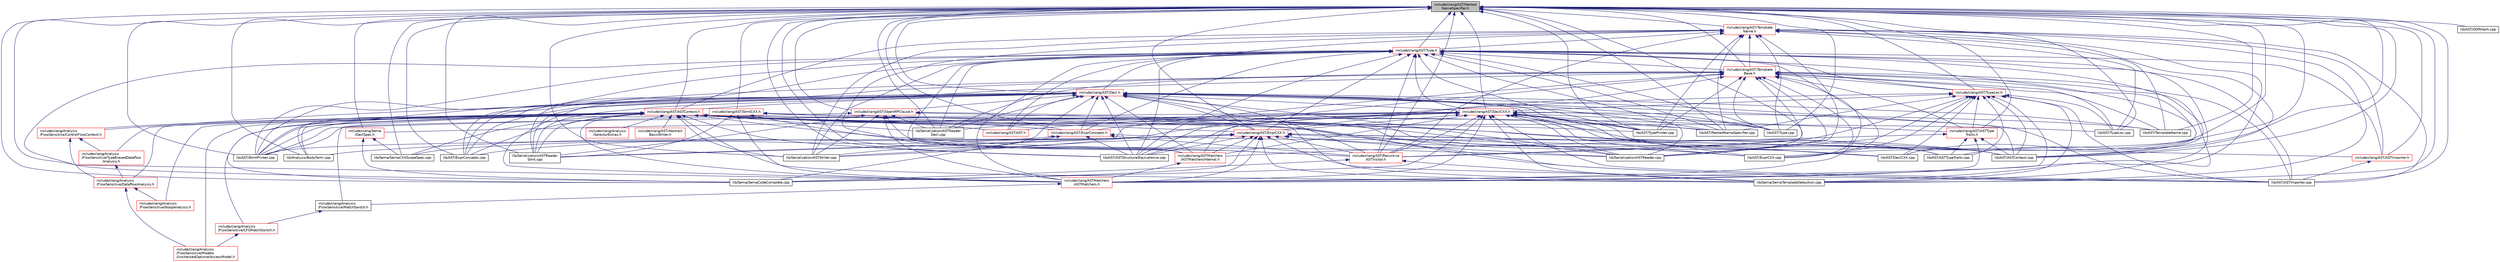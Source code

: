 digraph "include/clang/AST/NestedNameSpecifier.h"
{
 // LATEX_PDF_SIZE
  bgcolor="transparent";
  edge [fontname="Helvetica",fontsize="10",labelfontname="Helvetica",labelfontsize="10"];
  node [fontname="Helvetica",fontsize="10",shape=record];
  Node1 [label="include/clang/AST/Nested\lNameSpecifier.h",height=0.2,width=0.4,color="black", fillcolor="grey75", style="filled", fontcolor="black",tooltip=" "];
  Node1 -> Node2 [dir="back",color="midnightblue",fontsize="10",style="solid",fontname="Helvetica"];
  Node2 [label="include/clang/AST/ASTContext.h",height=0.2,width=0.4,color="red",URL="$ASTContext_8h.html",tooltip=" "];
  Node2 -> Node3 [dir="back",color="midnightblue",fontsize="10",style="solid",fontname="Helvetica"];
  Node3 [label="include/clang/Analysis\l/FlowSensitive/CFGMatchSwitch.h",height=0.2,width=0.4,color="red",URL="$CFGMatchSwitch_8h.html",tooltip=" "];
  Node3 -> Node4 [dir="back",color="midnightblue",fontsize="10",style="solid",fontname="Helvetica"];
  Node4 [label="include/clang/Analysis\l/FlowSensitive/Models\l/UncheckedOptionalAccessModel.h",height=0.2,width=0.4,color="red",URL="$UncheckedOptionalAccessModel_8h.html",tooltip=" "];
  Node2 -> Node6 [dir="back",color="midnightblue",fontsize="10",style="solid",fontname="Helvetica"];
  Node6 [label="include/clang/Analysis\l/FlowSensitive/ControlFlowContext.h",height=0.2,width=0.4,color="red",URL="$ControlFlowContext_8h.html",tooltip=" "];
  Node6 -> Node7 [dir="back",color="midnightblue",fontsize="10",style="solid",fontname="Helvetica"];
  Node7 [label="include/clang/Analysis\l/FlowSensitive/DataflowAnalysis.h",height=0.2,width=0.4,color="red",URL="$DataflowAnalysis_8h.html",tooltip=" "];
  Node7 -> Node4 [dir="back",color="midnightblue",fontsize="10",style="solid",fontname="Helvetica"];
  Node7 -> Node11 [dir="back",color="midnightblue",fontsize="10",style="solid",fontname="Helvetica"];
  Node11 [label="include/clang/Analysis\l/FlowSensitive/NoopAnalysis.h",height=0.2,width=0.4,color="red",URL="$NoopAnalysis_8h.html",tooltip=" "];
  Node6 -> Node18 [dir="back",color="midnightblue",fontsize="10",style="solid",fontname="Helvetica"];
  Node18 [label="include/clang/Analysis\l/FlowSensitive/TypeErasedDataflow\lAnalysis.h",height=0.2,width=0.4,color="red",URL="$TypeErasedDataflowAnalysis_8h.html",tooltip=" "];
  Node18 -> Node7 [dir="back",color="midnightblue",fontsize="10",style="solid",fontname="Helvetica"];
  Node2 -> Node7 [dir="back",color="midnightblue",fontsize="10",style="solid",fontname="Helvetica"];
  Node2 -> Node15 [dir="back",color="midnightblue",fontsize="10",style="solid",fontname="Helvetica"];
  Node15 [label="include/clang/Analysis\l/FlowSensitive/MatchSwitch.h",height=0.2,width=0.4,color="black",URL="$MatchSwitch_8h.html",tooltip=" "];
  Node15 -> Node3 [dir="back",color="midnightblue",fontsize="10",style="solid",fontname="Helvetica"];
  Node2 -> Node4 [dir="back",color="midnightblue",fontsize="10",style="solid",fontname="Helvetica"];
  Node2 -> Node11 [dir="back",color="midnightblue",fontsize="10",style="solid",fontname="Helvetica"];
  Node2 -> Node18 [dir="back",color="midnightblue",fontsize="10",style="solid",fontname="Helvetica"];
  Node2 -> Node22 [dir="back",color="midnightblue",fontsize="10",style="solid",fontname="Helvetica"];
  Node22 [label="include/clang/Analysis\l/SelectorExtras.h",height=0.2,width=0.4,color="red",URL="$SelectorExtras_8h.html",tooltip=" "];
  Node2 -> Node33 [dir="back",color="midnightblue",fontsize="10",style="solid",fontname="Helvetica"];
  Node33 [label="include/clang/AST/Abstract\lBasicWriter.h",height=0.2,width=0.4,color="red",URL="$AbstractBasicWriter_8h.html",tooltip=" "];
  Node2 -> Node39 [dir="back",color="midnightblue",fontsize="10",style="solid",fontname="Helvetica"];
  Node39 [label="include/clang/AST/AST.h",height=0.2,width=0.4,color="red",URL="$AST_8h.html",tooltip=" "];
  Node2 -> Node305 [dir="back",color="midnightblue",fontsize="10",style="solid",fontname="Helvetica"];
  Node305 [label="include/clang/AST/ExprConcepts.h",height=0.2,width=0.4,color="red",URL="$ExprConcepts_8h.html",tooltip=" "];
  Node305 -> Node182 [dir="back",color="midnightblue",fontsize="10",style="solid",fontname="Helvetica"];
  Node182 [label="include/clang/AST/Recursive\lASTVisitor.h",height=0.2,width=0.4,color="red",URL="$RecursiveASTVisitor_8h.html",tooltip=" "];
  Node182 -> Node217 [dir="back",color="midnightblue",fontsize="10",style="solid",fontname="Helvetica"];
  Node217 [label="lib/Sema/SemaCodeComplete.cpp",height=0.2,width=0.4,color="black",URL="$SemaCodeComplete_8cpp.html",tooltip=" "];
  Node182 -> Node86 [dir="back",color="midnightblue",fontsize="10",style="solid",fontname="Helvetica"];
  Node86 [label="lib/Sema/SemaTemplateDeduction.cpp",height=0.2,width=0.4,color="black",URL="$SemaTemplateDeduction_8cpp.html",tooltip=" "];
  Node305 -> Node65 [dir="back",color="midnightblue",fontsize="10",style="solid",fontname="Helvetica"];
  Node65 [label="lib/AST/ASTContext.cpp",height=0.2,width=0.4,color="black",URL="$ASTContext_8cpp.html",tooltip=" "];
  Node305 -> Node234 [dir="back",color="midnightblue",fontsize="10",style="solid",fontname="Helvetica"];
  Node234 [label="lib/AST/ASTStructuralEquivalence.cpp",height=0.2,width=0.4,color="black",URL="$ASTStructuralEquivalence_8cpp.html",tooltip=" "];
  Node305 -> Node401 [dir="back",color="midnightblue",fontsize="10",style="solid",fontname="Helvetica"];
  Node401 [label="lib/AST/ExprConcepts.cpp",height=0.2,width=0.4,color="black",URL="$ExprConcepts_8cpp.html",tooltip=" "];
  Node305 -> Node217 [dir="back",color="midnightblue",fontsize="10",style="solid",fontname="Helvetica"];
  Node2 -> Node256 [dir="back",color="midnightblue",fontsize="10",style="solid",fontname="Helvetica"];
  Node256 [label="include/clang/ASTMatchers\l/ASTMatchers.h",height=0.2,width=0.4,color="red",URL="$ASTMatchers_8h.html",tooltip=" "];
  Node256 -> Node15 [dir="back",color="midnightblue",fontsize="10",style="solid",fontname="Helvetica"];
  Node2 -> Node626 [dir="back",color="midnightblue",fontsize="10",style="solid",fontname="Helvetica"];
  Node626 [label="lib/Analysis/BodyFarm.cpp",height=0.2,width=0.4,color="black",URL="$BodyFarm_8cpp.html",tooltip=" "];
  Node2 -> Node65 [dir="back",color="midnightblue",fontsize="10",style="solid",fontname="Helvetica"];
  Node2 -> Node90 [dir="back",color="midnightblue",fontsize="10",style="solid",fontname="Helvetica"];
  Node90 [label="lib/AST/ASTImporter.cpp",height=0.2,width=0.4,color="black",URL="$ASTImporter_8cpp.html",tooltip=" "];
  Node2 -> Node234 [dir="back",color="midnightblue",fontsize="10",style="solid",fontname="Helvetica"];
  Node2 -> Node708 [dir="back",color="midnightblue",fontsize="10",style="solid",fontname="Helvetica"];
  Node708 [label="lib/AST/ASTTypeTraits.cpp",height=0.2,width=0.4,color="black",URL="$ASTTypeTraits_8cpp.html",tooltip=" "];
  Node2 -> Node250 [dir="back",color="midnightblue",fontsize="10",style="solid",fontname="Helvetica"];
  Node250 [label="lib/AST/DeclCXX.cpp",height=0.2,width=0.4,color="black",URL="$DeclCXX_8cpp.html",tooltip=" "];
  Node2 -> Node401 [dir="back",color="midnightblue",fontsize="10",style="solid",fontname="Helvetica"];
  Node2 -> Node629 [dir="back",color="midnightblue",fontsize="10",style="solid",fontname="Helvetica"];
  Node629 [label="lib/AST/ExprCXX.cpp",height=0.2,width=0.4,color="black",URL="$ExprCXX_8cpp.html",tooltip=" "];
  Node2 -> Node645 [dir="back",color="midnightblue",fontsize="10",style="solid",fontname="Helvetica"];
  Node645 [label="lib/AST/NestedNameSpecifier.cpp",height=0.2,width=0.4,color="black",URL="$NestedNameSpecifier_8cpp.html",tooltip=" "];
  Node2 -> Node238 [dir="back",color="midnightblue",fontsize="10",style="solid",fontname="Helvetica"];
  Node238 [label="lib/AST/StmtPrinter.cpp",height=0.2,width=0.4,color="black",URL="$StmtPrinter_8cpp.html",tooltip=" "];
  Node2 -> Node647 [dir="back",color="midnightblue",fontsize="10",style="solid",fontname="Helvetica"];
  Node647 [label="lib/AST/Type.cpp",height=0.2,width=0.4,color="black",URL="$Type_8cpp.html",tooltip=" "];
  Node2 -> Node648 [dir="back",color="midnightblue",fontsize="10",style="solid",fontname="Helvetica"];
  Node648 [label="lib/AST/TypeLoc.cpp",height=0.2,width=0.4,color="black",URL="$TypeLoc_8cpp.html",tooltip=" "];
  Node2 -> Node75 [dir="back",color="midnightblue",fontsize="10",style="solid",fontname="Helvetica"];
  Node75 [label="lib/AST/TypePrinter.cpp",height=0.2,width=0.4,color="black",URL="$TypePrinter_8cpp.html",tooltip=" "];
  Node2 -> Node79 [dir="back",color="midnightblue",fontsize="10",style="solid",fontname="Helvetica"];
  Node79 [label="lib/Sema/SemaCXXScopeSpec.cpp",height=0.2,width=0.4,color="black",URL="$SemaCXXScopeSpec_8cpp.html",tooltip=" "];
  Node2 -> Node86 [dir="back",color="midnightblue",fontsize="10",style="solid",fontname="Helvetica"];
  Node2 -> Node243 [dir="back",color="midnightblue",fontsize="10",style="solid",fontname="Helvetica"];
  Node243 [label="lib/Serialization/ASTReader.cpp",height=0.2,width=0.4,color="black",URL="$ASTReader_8cpp.html",tooltip=" "];
  Node2 -> Node95 [dir="back",color="midnightblue",fontsize="10",style="solid",fontname="Helvetica"];
  Node95 [label="lib/Serialization/ASTReader\lDecl.cpp",height=0.2,width=0.4,color="black",URL="$ASTReaderDecl_8cpp.html",tooltip=" "];
  Node2 -> Node245 [dir="back",color="midnightblue",fontsize="10",style="solid",fontname="Helvetica"];
  Node245 [label="lib/Serialization/ASTReader\lStmt.cpp",height=0.2,width=0.4,color="black",URL="$ASTReaderStmt_8cpp.html",tooltip=" "];
  Node2 -> Node35 [dir="back",color="midnightblue",fontsize="10",style="solid",fontname="Helvetica"];
  Node35 [label="lib/Serialization/ASTWriter.cpp",height=0.2,width=0.4,color="black",URL="$ASTWriter_8cpp.html",tooltip=" "];
  Node1 -> Node620 [dir="back",color="midnightblue",fontsize="10",style="solid",fontname="Helvetica"];
  Node620 [label="include/clang/AST/ASTImporter.h",height=0.2,width=0.4,color="red",URL="$ASTImporter_8h.html",tooltip=" "];
  Node620 -> Node90 [dir="back",color="midnightblue",fontsize="10",style="solid",fontname="Helvetica"];
  Node1 -> Node739 [dir="back",color="midnightblue",fontsize="10",style="solid",fontname="Helvetica"];
  Node739 [label="include/clang/AST/ASTType\lTraits.h",height=0.2,width=0.4,color="red",URL="$ASTTypeTraits_8h.html",tooltip=" "];
  Node739 -> Node256 [dir="back",color="midnightblue",fontsize="10",style="solid",fontname="Helvetica"];
  Node739 -> Node299 [dir="back",color="midnightblue",fontsize="10",style="solid",fontname="Helvetica"];
  Node299 [label="include/clang/ASTMatchers\l/ASTMatchersInternal.h",height=0.2,width=0.4,color="red",URL="$ASTMatchersInternal_8h.html",tooltip=" "];
  Node299 -> Node256 [dir="back",color="midnightblue",fontsize="10",style="solid",fontname="Helvetica"];
  Node739 -> Node65 [dir="back",color="midnightblue",fontsize="10",style="solid",fontname="Helvetica"];
  Node739 -> Node708 [dir="back",color="midnightblue",fontsize="10",style="solid",fontname="Helvetica"];
  Node1 -> Node752 [dir="back",color="midnightblue",fontsize="10",style="solid",fontname="Helvetica"];
  Node752 [label="include/clang/AST/Decl.h",height=0.2,width=0.4,color="red",URL="$Decl_8h.html",tooltip=" "];
  Node752 -> Node6 [dir="back",color="midnightblue",fontsize="10",style="solid",fontname="Helvetica"];
  Node752 -> Node39 [dir="back",color="midnightblue",fontsize="10",style="solid",fontname="Helvetica"];
  Node752 -> Node2 [dir="back",color="midnightblue",fontsize="10",style="solid",fontname="Helvetica"];
  Node752 -> Node774 [dir="back",color="midnightblue",fontsize="10",style="solid",fontname="Helvetica"];
  Node774 [label="include/clang/AST/DeclCXX.h",height=0.2,width=0.4,color="red",URL="$DeclCXX_8h.html",tooltip=" "];
  Node774 -> Node39 [dir="back",color="midnightblue",fontsize="10",style="solid",fontname="Helvetica"];
  Node774 -> Node739 [dir="back",color="midnightblue",fontsize="10",style="solid",fontname="Helvetica"];
  Node774 -> Node403 [dir="back",color="midnightblue",fontsize="10",style="solid",fontname="Helvetica"];
  Node403 [label="include/clang/AST/ExprCXX.h",height=0.2,width=0.4,color="red",URL="$ExprCXX_8h.html",tooltip=" "];
  Node403 -> Node620 [dir="back",color="midnightblue",fontsize="10",style="solid",fontname="Helvetica"];
  Node403 -> Node182 [dir="back",color="midnightblue",fontsize="10",style="solid",fontname="Helvetica"];
  Node403 -> Node256 [dir="back",color="midnightblue",fontsize="10",style="solid",fontname="Helvetica"];
  Node403 -> Node299 [dir="back",color="midnightblue",fontsize="10",style="solid",fontname="Helvetica"];
  Node403 -> Node626 [dir="back",color="midnightblue",fontsize="10",style="solid",fontname="Helvetica"];
  Node403 -> Node65 [dir="back",color="midnightblue",fontsize="10",style="solid",fontname="Helvetica"];
  Node403 -> Node90 [dir="back",color="midnightblue",fontsize="10",style="solid",fontname="Helvetica"];
  Node403 -> Node234 [dir="back",color="midnightblue",fontsize="10",style="solid",fontname="Helvetica"];
  Node403 -> Node250 [dir="back",color="midnightblue",fontsize="10",style="solid",fontname="Helvetica"];
  Node403 -> Node629 [dir="back",color="midnightblue",fontsize="10",style="solid",fontname="Helvetica"];
  Node403 -> Node238 [dir="back",color="midnightblue",fontsize="10",style="solid",fontname="Helvetica"];
  Node403 -> Node217 [dir="back",color="midnightblue",fontsize="10",style="solid",fontname="Helvetica"];
  Node403 -> Node79 [dir="back",color="midnightblue",fontsize="10",style="solid",fontname="Helvetica"];
  Node403 -> Node86 [dir="back",color="midnightblue",fontsize="10",style="solid",fontname="Helvetica"];
  Node403 -> Node243 [dir="back",color="midnightblue",fontsize="10",style="solid",fontname="Helvetica"];
  Node403 -> Node245 [dir="back",color="midnightblue",fontsize="10",style="solid",fontname="Helvetica"];
  Node403 -> Node35 [dir="back",color="midnightblue",fontsize="10",style="solid",fontname="Helvetica"];
  Node774 -> Node182 [dir="back",color="midnightblue",fontsize="10",style="solid",fontname="Helvetica"];
  Node774 -> Node256 [dir="back",color="midnightblue",fontsize="10",style="solid",fontname="Helvetica"];
  Node774 -> Node299 [dir="back",color="midnightblue",fontsize="10",style="solid",fontname="Helvetica"];
  Node774 -> Node779 [dir="back",color="midnightblue",fontsize="10",style="solid",fontname="Helvetica"];
  Node779 [label="include/clang/Sema\l/DeclSpec.h",height=0.2,width=0.4,color="red",URL="$DeclSpec_8h.html",tooltip=" "];
  Node779 -> Node217 [dir="back",color="midnightblue",fontsize="10",style="solid",fontname="Helvetica"];
  Node779 -> Node79 [dir="back",color="midnightblue",fontsize="10",style="solid",fontname="Helvetica"];
  Node774 -> Node65 [dir="back",color="midnightblue",fontsize="10",style="solid",fontname="Helvetica"];
  Node774 -> Node90 [dir="back",color="midnightblue",fontsize="10",style="solid",fontname="Helvetica"];
  Node774 -> Node234 [dir="back",color="midnightblue",fontsize="10",style="solid",fontname="Helvetica"];
  Node774 -> Node708 [dir="back",color="midnightblue",fontsize="10",style="solid",fontname="Helvetica"];
  Node774 -> Node250 [dir="back",color="midnightblue",fontsize="10",style="solid",fontname="Helvetica"];
  Node774 -> Node629 [dir="back",color="midnightblue",fontsize="10",style="solid",fontname="Helvetica"];
  Node774 -> Node645 [dir="back",color="midnightblue",fontsize="10",style="solid",fontname="Helvetica"];
  Node774 -> Node238 [dir="back",color="midnightblue",fontsize="10",style="solid",fontname="Helvetica"];
  Node774 -> Node646 [dir="back",color="midnightblue",fontsize="10",style="solid",fontname="Helvetica"];
  Node646 [label="lib/AST/TemplateName.cpp",height=0.2,width=0.4,color="black",URL="$TemplateName_8cpp.html",tooltip=" "];
  Node774 -> Node647 [dir="back",color="midnightblue",fontsize="10",style="solid",fontname="Helvetica"];
  Node774 -> Node75 [dir="back",color="midnightblue",fontsize="10",style="solid",fontname="Helvetica"];
  Node774 -> Node217 [dir="back",color="midnightblue",fontsize="10",style="solid",fontname="Helvetica"];
  Node774 -> Node86 [dir="back",color="midnightblue",fontsize="10",style="solid",fontname="Helvetica"];
  Node774 -> Node243 [dir="back",color="midnightblue",fontsize="10",style="solid",fontname="Helvetica"];
  Node774 -> Node95 [dir="back",color="midnightblue",fontsize="10",style="solid",fontname="Helvetica"];
  Node774 -> Node245 [dir="back",color="midnightblue",fontsize="10",style="solid",fontname="Helvetica"];
  Node774 -> Node35 [dir="back",color="midnightblue",fontsize="10",style="solid",fontname="Helvetica"];
  Node752 -> Node305 [dir="back",color="midnightblue",fontsize="10",style="solid",fontname="Helvetica"];
  Node752 -> Node403 [dir="back",color="midnightblue",fontsize="10",style="solid",fontname="Helvetica"];
  Node752 -> Node820 [dir="back",color="midnightblue",fontsize="10",style="solid",fontname="Helvetica"];
  Node820 [label="include/clang/AST/OpenMPClause.h",height=0.2,width=0.4,color="red",URL="$OpenMPClause_8h.html",tooltip=" "];
  Node820 -> Node182 [dir="back",color="midnightblue",fontsize="10",style="solid",fontname="Helvetica"];
  Node820 -> Node256 [dir="back",color="midnightblue",fontsize="10",style="solid",fontname="Helvetica"];
  Node820 -> Node708 [dir="back",color="midnightblue",fontsize="10",style="solid",fontname="Helvetica"];
  Node820 -> Node238 [dir="back",color="midnightblue",fontsize="10",style="solid",fontname="Helvetica"];
  Node820 -> Node243 [dir="back",color="midnightblue",fontsize="10",style="solid",fontname="Helvetica"];
  Node820 -> Node95 [dir="back",color="midnightblue",fontsize="10",style="solid",fontname="Helvetica"];
  Node820 -> Node245 [dir="back",color="midnightblue",fontsize="10",style="solid",fontname="Helvetica"];
  Node820 -> Node35 [dir="back",color="midnightblue",fontsize="10",style="solid",fontname="Helvetica"];
  Node752 -> Node182 [dir="back",color="midnightblue",fontsize="10",style="solid",fontname="Helvetica"];
  Node752 -> Node256 [dir="back",color="midnightblue",fontsize="10",style="solid",fontname="Helvetica"];
  Node752 -> Node299 [dir="back",color="midnightblue",fontsize="10",style="solid",fontname="Helvetica"];
  Node752 -> Node626 [dir="back",color="midnightblue",fontsize="10",style="solid",fontname="Helvetica"];
  Node752 -> Node65 [dir="back",color="midnightblue",fontsize="10",style="solid",fontname="Helvetica"];
  Node752 -> Node90 [dir="back",color="midnightblue",fontsize="10",style="solid",fontname="Helvetica"];
  Node752 -> Node234 [dir="back",color="midnightblue",fontsize="10",style="solid",fontname="Helvetica"];
  Node752 -> Node401 [dir="back",color="midnightblue",fontsize="10",style="solid",fontname="Helvetica"];
  Node752 -> Node629 [dir="back",color="midnightblue",fontsize="10",style="solid",fontname="Helvetica"];
  Node752 -> Node645 [dir="back",color="midnightblue",fontsize="10",style="solid",fontname="Helvetica"];
  Node752 -> Node238 [dir="back",color="midnightblue",fontsize="10",style="solid",fontname="Helvetica"];
  Node752 -> Node646 [dir="back",color="midnightblue",fontsize="10",style="solid",fontname="Helvetica"];
  Node752 -> Node647 [dir="back",color="midnightblue",fontsize="10",style="solid",fontname="Helvetica"];
  Node752 -> Node75 [dir="back",color="midnightblue",fontsize="10",style="solid",fontname="Helvetica"];
  Node752 -> Node217 [dir="back",color="midnightblue",fontsize="10",style="solid",fontname="Helvetica"];
  Node752 -> Node86 [dir="back",color="midnightblue",fontsize="10",style="solid",fontname="Helvetica"];
  Node752 -> Node243 [dir="back",color="midnightblue",fontsize="10",style="solid",fontname="Helvetica"];
  Node752 -> Node95 [dir="back",color="midnightblue",fontsize="10",style="solid",fontname="Helvetica"];
  Node752 -> Node245 [dir="back",color="midnightblue",fontsize="10",style="solid",fontname="Helvetica"];
  Node752 -> Node35 [dir="back",color="midnightblue",fontsize="10",style="solid",fontname="Helvetica"];
  Node1 -> Node774 [dir="back",color="midnightblue",fontsize="10",style="solid",fontname="Helvetica"];
  Node1 -> Node305 [dir="back",color="midnightblue",fontsize="10",style="solid",fontname="Helvetica"];
  Node1 -> Node403 [dir="back",color="midnightblue",fontsize="10",style="solid",fontname="Helvetica"];
  Node1 -> Node820 [dir="back",color="midnightblue",fontsize="10",style="solid",fontname="Helvetica"];
  Node1 -> Node182 [dir="back",color="midnightblue",fontsize="10",style="solid",fontname="Helvetica"];
  Node1 -> Node821 [dir="back",color="midnightblue",fontsize="10",style="solid",fontname="Helvetica"];
  Node821 [label="include/clang/AST/StmtCXX.h",height=0.2,width=0.4,color="red",URL="$StmtCXX_8h.html",tooltip=" "];
  Node821 -> Node403 [dir="back",color="midnightblue",fontsize="10",style="solid",fontname="Helvetica"];
  Node821 -> Node182 [dir="back",color="midnightblue",fontsize="10",style="solid",fontname="Helvetica"];
  Node821 -> Node256 [dir="back",color="midnightblue",fontsize="10",style="solid",fontname="Helvetica"];
  Node821 -> Node90 [dir="back",color="midnightblue",fontsize="10",style="solid",fontname="Helvetica"];
  Node821 -> Node238 [dir="back",color="midnightblue",fontsize="10",style="solid",fontname="Helvetica"];
  Node821 -> Node245 [dir="back",color="midnightblue",fontsize="10",style="solid",fontname="Helvetica"];
  Node1 -> Node860 [dir="back",color="midnightblue",fontsize="10",style="solid",fontname="Helvetica"];
  Node860 [label="include/clang/AST/Template\lBase.h",height=0.2,width=0.4,color="red",URL="$TemplateBase_8h.html",tooltip=" "];
  Node860 -> Node739 [dir="back",color="midnightblue",fontsize="10",style="solid",fontname="Helvetica"];
  Node860 -> Node305 [dir="back",color="midnightblue",fontsize="10",style="solid",fontname="Helvetica"];
  Node860 -> Node403 [dir="back",color="midnightblue",fontsize="10",style="solid",fontname="Helvetica"];
  Node860 -> Node182 [dir="back",color="midnightblue",fontsize="10",style="solid",fontname="Helvetica"];
  Node860 -> Node863 [dir="back",color="midnightblue",fontsize="10",style="solid",fontname="Helvetica"];
  Node863 [label="include/clang/AST/TypeLoc.h",height=0.2,width=0.4,color="red",URL="$TypeLoc_8h.html",tooltip=" "];
  Node863 -> Node739 [dir="back",color="midnightblue",fontsize="10",style="solid",fontname="Helvetica"];
  Node863 -> Node774 [dir="back",color="midnightblue",fontsize="10",style="solid",fontname="Helvetica"];
  Node863 -> Node182 [dir="back",color="midnightblue",fontsize="10",style="solid",fontname="Helvetica"];
  Node863 -> Node256 [dir="back",color="midnightblue",fontsize="10",style="solid",fontname="Helvetica"];
  Node863 -> Node299 [dir="back",color="midnightblue",fontsize="10",style="solid",fontname="Helvetica"];
  Node863 -> Node65 [dir="back",color="midnightblue",fontsize="10",style="solid",fontname="Helvetica"];
  Node863 -> Node90 [dir="back",color="midnightblue",fontsize="10",style="solid",fontname="Helvetica"];
  Node863 -> Node708 [dir="back",color="midnightblue",fontsize="10",style="solid",fontname="Helvetica"];
  Node863 -> Node250 [dir="back",color="midnightblue",fontsize="10",style="solid",fontname="Helvetica"];
  Node863 -> Node629 [dir="back",color="midnightblue",fontsize="10",style="solid",fontname="Helvetica"];
  Node863 -> Node645 [dir="back",color="midnightblue",fontsize="10",style="solid",fontname="Helvetica"];
  Node863 -> Node648 [dir="back",color="midnightblue",fontsize="10",style="solid",fontname="Helvetica"];
  Node863 -> Node86 [dir="back",color="midnightblue",fontsize="10",style="solid",fontname="Helvetica"];
  Node863 -> Node243 [dir="back",color="midnightblue",fontsize="10",style="solid",fontname="Helvetica"];
  Node860 -> Node256 [dir="back",color="midnightblue",fontsize="10",style="solid",fontname="Helvetica"];
  Node860 -> Node65 [dir="back",color="midnightblue",fontsize="10",style="solid",fontname="Helvetica"];
  Node860 -> Node90 [dir="back",color="midnightblue",fontsize="10",style="solid",fontname="Helvetica"];
  Node860 -> Node234 [dir="back",color="midnightblue",fontsize="10",style="solid",fontname="Helvetica"];
  Node860 -> Node401 [dir="back",color="midnightblue",fontsize="10",style="solid",fontname="Helvetica"];
  Node860 -> Node629 [dir="back",color="midnightblue",fontsize="10",style="solid",fontname="Helvetica"];
  Node860 -> Node238 [dir="back",color="midnightblue",fontsize="10",style="solid",fontname="Helvetica"];
  Node860 -> Node646 [dir="back",color="midnightblue",fontsize="10",style="solid",fontname="Helvetica"];
  Node860 -> Node647 [dir="back",color="midnightblue",fontsize="10",style="solid",fontname="Helvetica"];
  Node860 -> Node648 [dir="back",color="midnightblue",fontsize="10",style="solid",fontname="Helvetica"];
  Node860 -> Node75 [dir="back",color="midnightblue",fontsize="10",style="solid",fontname="Helvetica"];
  Node860 -> Node86 [dir="back",color="midnightblue",fontsize="10",style="solid",fontname="Helvetica"];
  Node860 -> Node243 [dir="back",color="midnightblue",fontsize="10",style="solid",fontname="Helvetica"];
  Node860 -> Node95 [dir="back",color="midnightblue",fontsize="10",style="solid",fontname="Helvetica"];
  Node860 -> Node245 [dir="back",color="midnightblue",fontsize="10",style="solid",fontname="Helvetica"];
  Node1 -> Node865 [dir="back",color="midnightblue",fontsize="10",style="solid",fontname="Helvetica"];
  Node865 [label="include/clang/AST/Template\lName.h",height=0.2,width=0.4,color="red",URL="$TemplateName_8h.html",tooltip=" "];
  Node865 -> Node2 [dir="back",color="midnightblue",fontsize="10",style="solid",fontname="Helvetica"];
  Node865 -> Node620 [dir="back",color="midnightblue",fontsize="10",style="solid",fontname="Helvetica"];
  Node865 -> Node182 [dir="back",color="midnightblue",fontsize="10",style="solid",fontname="Helvetica"];
  Node865 -> Node860 [dir="back",color="midnightblue",fontsize="10",style="solid",fontname="Helvetica"];
  Node865 -> Node866 [dir="back",color="midnightblue",fontsize="10",style="solid",fontname="Helvetica"];
  Node866 [label="include/clang/AST/Type.h",height=0.2,width=0.4,color="red",URL="$Type_8h.html",tooltip=" "];
  Node866 -> Node39 [dir="back",color="midnightblue",fontsize="10",style="solid",fontname="Helvetica"];
  Node866 -> Node620 [dir="back",color="midnightblue",fontsize="10",style="solid",fontname="Helvetica"];
  Node866 -> Node752 [dir="back",color="midnightblue",fontsize="10",style="solid",fontname="Helvetica"];
  Node866 -> Node774 [dir="back",color="midnightblue",fontsize="10",style="solid",fontname="Helvetica"];
  Node866 -> Node305 [dir="back",color="midnightblue",fontsize="10",style="solid",fontname="Helvetica"];
  Node866 -> Node403 [dir="back",color="midnightblue",fontsize="10",style="solid",fontname="Helvetica"];
  Node866 -> Node182 [dir="back",color="midnightblue",fontsize="10",style="solid",fontname="Helvetica"];
  Node866 -> Node860 [dir="back",color="midnightblue",fontsize="10",style="solid",fontname="Helvetica"];
  Node866 -> Node863 [dir="back",color="midnightblue",fontsize="10",style="solid",fontname="Helvetica"];
  Node866 -> Node256 [dir="back",color="midnightblue",fontsize="10",style="solid",fontname="Helvetica"];
  Node866 -> Node299 [dir="back",color="midnightblue",fontsize="10",style="solid",fontname="Helvetica"];
  Node866 -> Node65 [dir="back",color="midnightblue",fontsize="10",style="solid",fontname="Helvetica"];
  Node866 -> Node90 [dir="back",color="midnightblue",fontsize="10",style="solid",fontname="Helvetica"];
  Node866 -> Node234 [dir="back",color="midnightblue",fontsize="10",style="solid",fontname="Helvetica"];
  Node866 -> Node250 [dir="back",color="midnightblue",fontsize="10",style="solid",fontname="Helvetica"];
  Node866 -> Node401 [dir="back",color="midnightblue",fontsize="10",style="solid",fontname="Helvetica"];
  Node866 -> Node629 [dir="back",color="midnightblue",fontsize="10",style="solid",fontname="Helvetica"];
  Node866 -> Node645 [dir="back",color="midnightblue",fontsize="10",style="solid",fontname="Helvetica"];
  Node866 -> Node238 [dir="back",color="midnightblue",fontsize="10",style="solid",fontname="Helvetica"];
  Node866 -> Node647 [dir="back",color="midnightblue",fontsize="10",style="solid",fontname="Helvetica"];
  Node866 -> Node75 [dir="back",color="midnightblue",fontsize="10",style="solid",fontname="Helvetica"];
  Node866 -> Node217 [dir="back",color="midnightblue",fontsize="10",style="solid",fontname="Helvetica"];
  Node866 -> Node86 [dir="back",color="midnightblue",fontsize="10",style="solid",fontname="Helvetica"];
  Node866 -> Node243 [dir="back",color="midnightblue",fontsize="10",style="solid",fontname="Helvetica"];
  Node866 -> Node95 [dir="back",color="midnightblue",fontsize="10",style="solid",fontname="Helvetica"];
  Node866 -> Node245 [dir="back",color="midnightblue",fontsize="10",style="solid",fontname="Helvetica"];
  Node866 -> Node35 [dir="back",color="midnightblue",fontsize="10",style="solid",fontname="Helvetica"];
  Node865 -> Node256 [dir="back",color="midnightblue",fontsize="10",style="solid",fontname="Helvetica"];
  Node865 -> Node299 [dir="back",color="midnightblue",fontsize="10",style="solid",fontname="Helvetica"];
  Node865 -> Node65 [dir="back",color="midnightblue",fontsize="10",style="solid",fontname="Helvetica"];
  Node865 -> Node90 [dir="back",color="midnightblue",fontsize="10",style="solid",fontname="Helvetica"];
  Node865 -> Node234 [dir="back",color="midnightblue",fontsize="10",style="solid",fontname="Helvetica"];
  Node865 -> Node645 [dir="back",color="midnightblue",fontsize="10",style="solid",fontname="Helvetica"];
  Node865 -> Node646 [dir="back",color="midnightblue",fontsize="10",style="solid",fontname="Helvetica"];
  Node865 -> Node647 [dir="back",color="midnightblue",fontsize="10",style="solid",fontname="Helvetica"];
  Node865 -> Node648 [dir="back",color="midnightblue",fontsize="10",style="solid",fontname="Helvetica"];
  Node865 -> Node75 [dir="back",color="midnightblue",fontsize="10",style="solid",fontname="Helvetica"];
  Node865 -> Node86 [dir="back",color="midnightblue",fontsize="10",style="solid",fontname="Helvetica"];
  Node865 -> Node243 [dir="back",color="midnightblue",fontsize="10",style="solid",fontname="Helvetica"];
  Node865 -> Node35 [dir="back",color="midnightblue",fontsize="10",style="solid",fontname="Helvetica"];
  Node1 -> Node866 [dir="back",color="midnightblue",fontsize="10",style="solid",fontname="Helvetica"];
  Node1 -> Node863 [dir="back",color="midnightblue",fontsize="10",style="solid",fontname="Helvetica"];
  Node1 -> Node256 [dir="back",color="midnightblue",fontsize="10",style="solid",fontname="Helvetica"];
  Node1 -> Node299 [dir="back",color="midnightblue",fontsize="10",style="solid",fontname="Helvetica"];
  Node1 -> Node779 [dir="back",color="midnightblue",fontsize="10",style="solid",fontname="Helvetica"];
  Node1 -> Node626 [dir="back",color="midnightblue",fontsize="10",style="solid",fontname="Helvetica"];
  Node1 -> Node65 [dir="back",color="midnightblue",fontsize="10",style="solid",fontname="Helvetica"];
  Node1 -> Node90 [dir="back",color="midnightblue",fontsize="10",style="solid",fontname="Helvetica"];
  Node1 -> Node234 [dir="back",color="midnightblue",fontsize="10",style="solid",fontname="Helvetica"];
  Node1 -> Node708 [dir="back",color="midnightblue",fontsize="10",style="solid",fontname="Helvetica"];
  Node1 -> Node250 [dir="back",color="midnightblue",fontsize="10",style="solid",fontname="Helvetica"];
  Node1 -> Node401 [dir="back",color="midnightblue",fontsize="10",style="solid",fontname="Helvetica"];
  Node1 -> Node629 [dir="back",color="midnightblue",fontsize="10",style="solid",fontname="Helvetica"];
  Node1 -> Node645 [dir="back",color="midnightblue",fontsize="10",style="solid",fontname="Helvetica"];
  Node1 -> Node92 [dir="back",color="midnightblue",fontsize="10",style="solid",fontname="Helvetica"];
  Node92 [label="lib/AST/ODRHash.cpp",height=0.2,width=0.4,color="black",URL="$ODRHash_8cpp.html",tooltip=" "];
  Node1 -> Node238 [dir="back",color="midnightblue",fontsize="10",style="solid",fontname="Helvetica"];
  Node1 -> Node646 [dir="back",color="midnightblue",fontsize="10",style="solid",fontname="Helvetica"];
  Node1 -> Node647 [dir="back",color="midnightblue",fontsize="10",style="solid",fontname="Helvetica"];
  Node1 -> Node648 [dir="back",color="midnightblue",fontsize="10",style="solid",fontname="Helvetica"];
  Node1 -> Node75 [dir="back",color="midnightblue",fontsize="10",style="solid",fontname="Helvetica"];
  Node1 -> Node217 [dir="back",color="midnightblue",fontsize="10",style="solid",fontname="Helvetica"];
  Node1 -> Node79 [dir="back",color="midnightblue",fontsize="10",style="solid",fontname="Helvetica"];
  Node1 -> Node86 [dir="back",color="midnightblue",fontsize="10",style="solid",fontname="Helvetica"];
  Node1 -> Node243 [dir="back",color="midnightblue",fontsize="10",style="solid",fontname="Helvetica"];
  Node1 -> Node95 [dir="back",color="midnightblue",fontsize="10",style="solid",fontname="Helvetica"];
  Node1 -> Node245 [dir="back",color="midnightblue",fontsize="10",style="solid",fontname="Helvetica"];
  Node1 -> Node35 [dir="back",color="midnightblue",fontsize="10",style="solid",fontname="Helvetica"];
}
